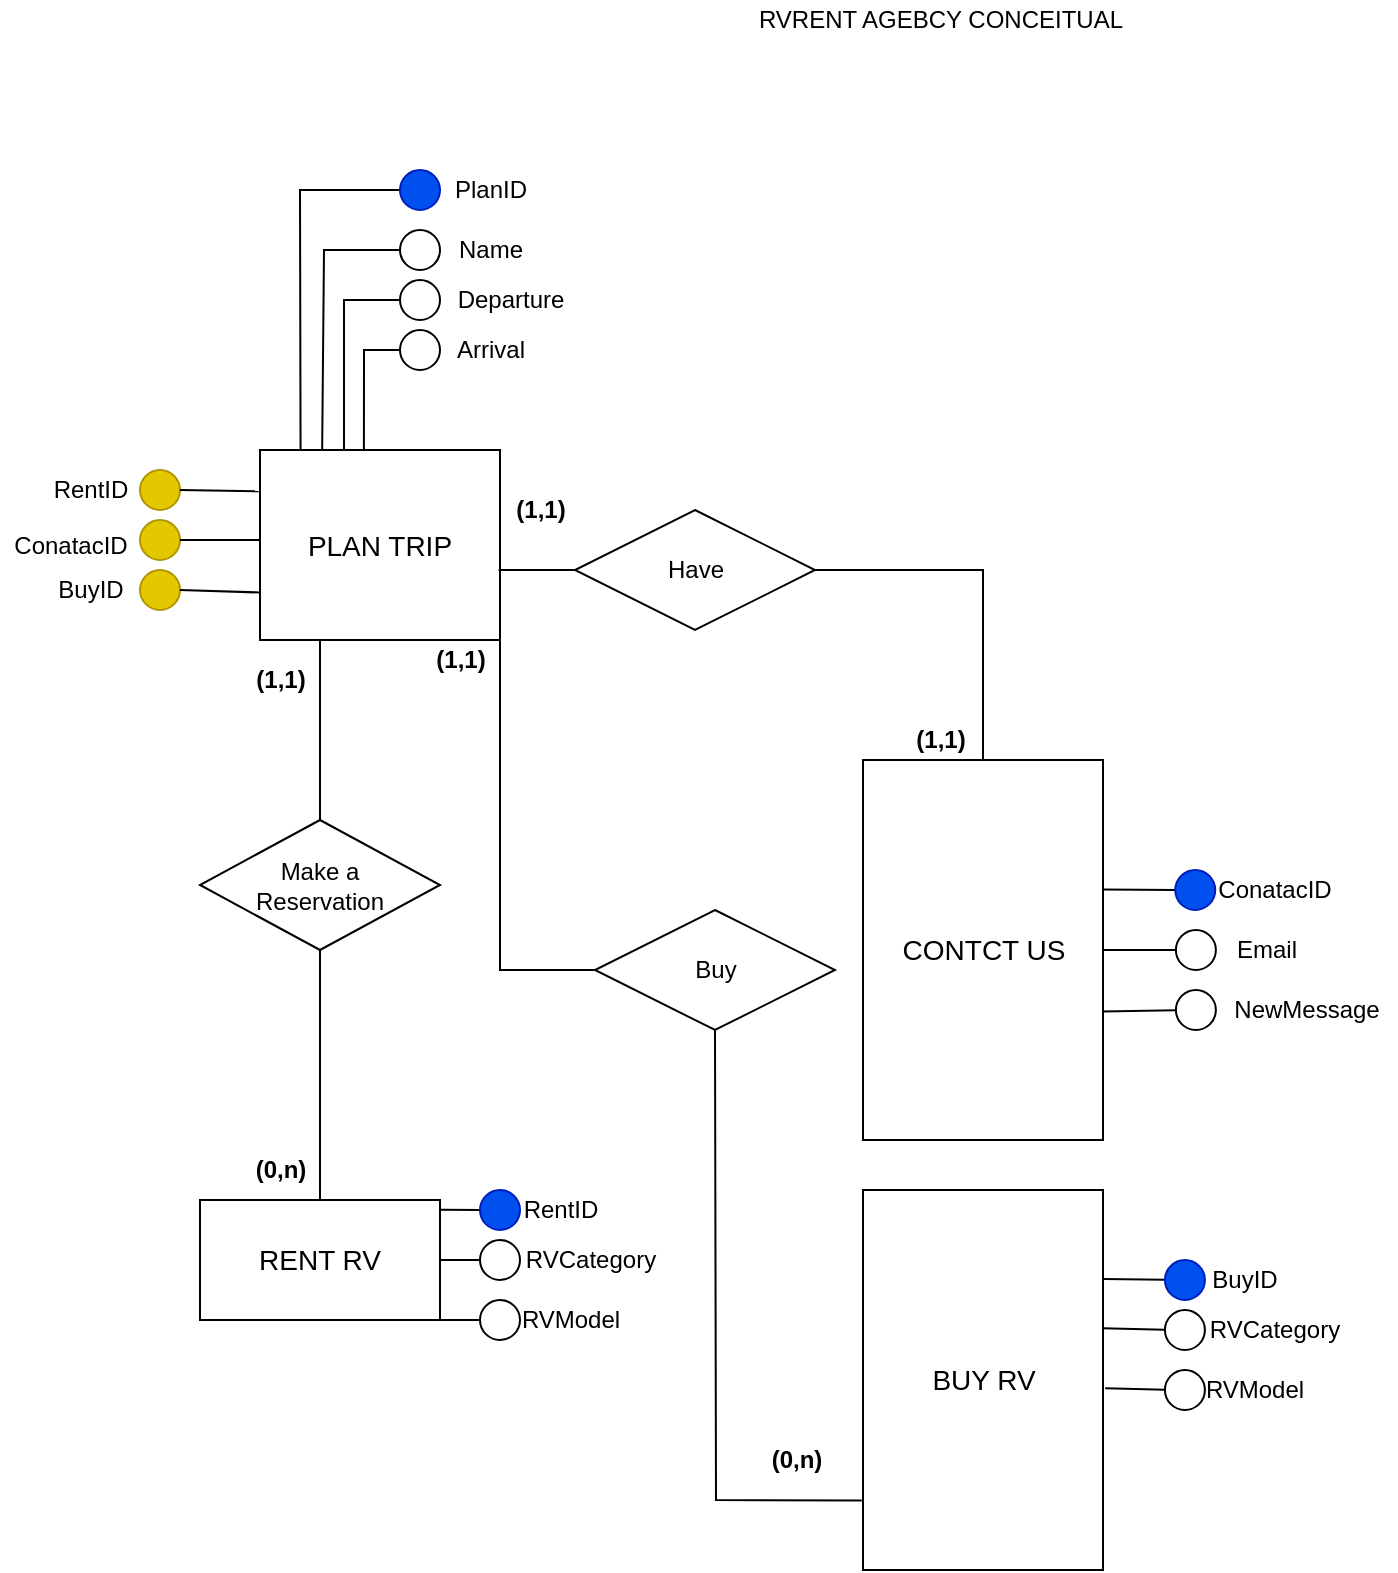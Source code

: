 <mxfile version="16.5.1" type="device"><diagram id="a89rSZ-6W0NGZ44dlGOp" name="Page-1"><mxGraphModel dx="730" dy="565" grid="1" gridSize="10" guides="1" tooltips="1" connect="1" arrows="1" fold="1" page="1" pageScale="1" pageWidth="827" pageHeight="1169" math="0" shadow="0"><root><mxCell id="0"/><mxCell id="1" parent="0"/><mxCell id="OlrEXeeUivpyY_pW9StB-1" value="&lt;span style=&quot;font-size: 14px&quot;&gt;PLAN TRIP&lt;/span&gt;" style="rounded=0;whiteSpace=wrap;html=1;" parent="1" vertex="1"><mxGeometry x="270" y="325" width="120" height="95" as="geometry"/></mxCell><mxCell id="OlrEXeeUivpyY_pW9StB-2" value="&lt;span style=&quot;color: rgba(0 , 0 , 0 , 0) ; font-family: monospace ; font-size: 0px&quot;&gt;%3CmxGraphModel%3E%3Croot%3E%3CmxCell%20id%3D%220%22%2F%3E%3CmxCell%20id%3D%221%22%20parent%3D%220%22%2F%3E%3CmxCell%20id%3D%222%22%20value%3D%22%22%20style%3D%22endArrow%3Dnone%3Bhtml%3D1%3Brounded%3D0%3B%22%20edge%3D%221%22%20target%3D%225%22%20parent%3D%221%22%3E%3CmxGeometry%20relative%3D%221%22%20as%3D%22geometry%22%3E%3CmxPoint%20x%3D%22170%22%20y%3D%22-340%22%20as%3D%22sourcePoint%22%2F%3E%3CmxPoint%20x%3D%22220%22%20y%3D%22-350%22%20as%3D%22targetPoint%22%2F%3E%3C%2FmxGeometry%3E%3C%2FmxCell%3E%3CmxCell%20id%3D%223%22%20value%3D%22%22%20style%3D%22endArrow%3Dnone%3Bhtml%3D1%3Brounded%3D0%3BexitX%3D1%3BexitY%3D0.25%3BexitDx%3D0%3BexitDy%3D0%3B%22%20edge%3D%221%22%20target%3D%226%22%20parent%3D%221%22%3E%3CmxGeometry%20relative%3D%221%22%20as%3D%22geometry%22%3E%3CmxPoint%20x%3D%22170%22%20y%3D%22-315%22%20as%3D%22sourcePoint%22%2F%3E%3CmxPoint%20x%3D%22220%22%20y%3D%22-327%22%20as%3D%22targetPoint%22%2F%3E%3C%2FmxGeometry%3E%3C%2FmxCell%3E%3CmxCell%20id%3D%224%22%20value%3D%22%22%20style%3D%22endArrow%3Dnone%3Bhtml%3D1%3Brounded%3D0%3BexitX%3D1.007%3BexitY%3D0.671%3BexitDx%3D0%3BexitDy%3D0%3BexitPerimeter%3D0%3B%22%20edge%3D%221%22%20target%3D%227%22%20parent%3D%221%22%3E%3CmxGeometry%20relative%3D%221%22%20as%3D%22geometry%22%3E%3CmxPoint%20x%3D%22171.12%22%20y%3D%22-289.74%22%20as%3D%22sourcePoint%22%2F%3E%3CmxPoint%20x%3D%22220%22%20y%3D%22-308%22%20as%3D%22targetPoint%22%2F%3E%3C%2FmxGeometry%3E%3C%2FmxCell%3E%3CmxCell%20id%3D%225%22%20value%3D%22%22%20style%3D%22ellipse%3BwhiteSpace%3Dwrap%3Bhtml%3D1%3Balign%3Dcenter%3BfillColor%3D%230050ef%3BstrokeColor%3D%23001DBC%3BfontColor%3D%23ffffff%3B%22%20vertex%3D%221%22%20parent%3D%221%22%3E%3CmxGeometry%20x%3D%22205%22%20y%3D%22-350%22%20width%3D%2220%22%20height%3D%2220%22%20as%3D%22geometry%22%2F%3E%3C%2FmxCell%3E%3CmxCell%20id%3D%226%22%20value%3D%22%22%20style%3D%22ellipse%3BwhiteSpace%3Dwrap%3Bhtml%3D1%3Balign%3Dcenter%3B%22%20vertex%3D%221%22%20parent%3D%221%22%3E%3CmxGeometry%20x%3D%22205%22%20y%3D%22-325%22%20width%3D%2220%22%20height%3D%2220%22%20as%3D%22geometry%22%2F%3E%3C%2FmxCell%3E%3CmxCell%20id%3D%227%22%20value%3D%22%22%20style%3D%22ellipse%3BwhiteSpace%3Dwrap%3Bhtml%3D1%3Balign%3Dcenter%3BfontStyle%3D4%3B%22%20vertex%3D%221%22%20parent%3D%221%22%3E%3CmxGeometry%20x%3D%22205%22%20y%3D%22-300%22%20width%3D%2220%22%20height%3D%2220%22%20as%3D%22geometry%22%2F%3E%3C%2FmxCell%3E%3CmxCell%20id%3D%228%22%20value%3D%22CRM%22%20style%3D%22text%3Bhtml%3D1%3Balign%3Dcenter%3BverticalAlign%3Dmiddle%3Bresizable%3D0%3Bpoints%3D%5B%5D%3Bautosize%3D1%3BstrokeColor%3Dnone%3BfillColor%3Dnone%3B%22%20vertex%3D%221%22%20parent%3D%221%22%3E%3CmxGeometry%20x%3D%22250%22%20y%3D%22-350%22%20width%3D%2240%22%20height%3D%2220%22%20as%3D%22geometry%22%2F%3E%3C%2FmxCell%3E%3C%2Froot%3E%3C%2FmxGraphModel%3E&lt;/span&gt;" style="text;html=1;align=center;verticalAlign=middle;resizable=0;points=[];autosize=1;strokeColor=none;fillColor=none;" parent="1" vertex="1"><mxGeometry x="390" y="390" width="20" height="20" as="geometry"/></mxCell><mxCell id="OlrEXeeUivpyY_pW9StB-12" value="&lt;span style=&quot;font-size: 14px&quot;&gt;BUY RV&lt;/span&gt;" style="rounded=0;whiteSpace=wrap;html=1;" parent="1" vertex="1"><mxGeometry x="571.5" y="695" width="120" height="190" as="geometry"/></mxCell><mxCell id="OlrEXeeUivpyY_pW9StB-23" value="&lt;span style=&quot;font-size: 14px&quot;&gt;RENT RV&lt;/span&gt;" style="rounded=0;whiteSpace=wrap;html=1;" parent="1" vertex="1"><mxGeometry x="240" y="700" width="120" height="60" as="geometry"/></mxCell><mxCell id="OlrEXeeUivpyY_pW9StB-24" value="&lt;span style=&quot;color: rgba(0 , 0 , 0 , 0) ; font-family: monospace ; font-size: 0px&quot;&gt;%3CmxGraphModel%3E%3Croot%3E%3CmxCell%20id%3D%220%22%2F%3E%3CmxCell%20id%3D%221%22%20parent%3D%220%22%2F%3E%3CmxCell%20id%3D%222%22%20value%3D%22%22%20style%3D%22endArrow%3Dnone%3Bhtml%3D1%3Brounded%3D0%3B%22%20edge%3D%221%22%20target%3D%225%22%20parent%3D%221%22%3E%3CmxGeometry%20relative%3D%221%22%20as%3D%22geometry%22%3E%3CmxPoint%20x%3D%22170%22%20y%3D%22-340%22%20as%3D%22sourcePoint%22%2F%3E%3CmxPoint%20x%3D%22220%22%20y%3D%22-350%22%20as%3D%22targetPoint%22%2F%3E%3C%2FmxGeometry%3E%3C%2FmxCell%3E%3CmxCell%20id%3D%223%22%20value%3D%22%22%20style%3D%22endArrow%3Dnone%3Bhtml%3D1%3Brounded%3D0%3BexitX%3D1%3BexitY%3D0.25%3BexitDx%3D0%3BexitDy%3D0%3B%22%20edge%3D%221%22%20target%3D%226%22%20parent%3D%221%22%3E%3CmxGeometry%20relative%3D%221%22%20as%3D%22geometry%22%3E%3CmxPoint%20x%3D%22170%22%20y%3D%22-315%22%20as%3D%22sourcePoint%22%2F%3E%3CmxPoint%20x%3D%22220%22%20y%3D%22-327%22%20as%3D%22targetPoint%22%2F%3E%3C%2FmxGeometry%3E%3C%2FmxCell%3E%3CmxCell%20id%3D%224%22%20value%3D%22%22%20style%3D%22endArrow%3Dnone%3Bhtml%3D1%3Brounded%3D0%3BexitX%3D1.007%3BexitY%3D0.671%3BexitDx%3D0%3BexitDy%3D0%3BexitPerimeter%3D0%3B%22%20edge%3D%221%22%20target%3D%227%22%20parent%3D%221%22%3E%3CmxGeometry%20relative%3D%221%22%20as%3D%22geometry%22%3E%3CmxPoint%20x%3D%22171.12%22%20y%3D%22-289.74%22%20as%3D%22sourcePoint%22%2F%3E%3CmxPoint%20x%3D%22220%22%20y%3D%22-308%22%20as%3D%22targetPoint%22%2F%3E%3C%2FmxGeometry%3E%3C%2FmxCell%3E%3CmxCell%20id%3D%225%22%20value%3D%22%22%20style%3D%22ellipse%3BwhiteSpace%3Dwrap%3Bhtml%3D1%3Balign%3Dcenter%3BfillColor%3D%230050ef%3BstrokeColor%3D%23001DBC%3BfontColor%3D%23ffffff%3B%22%20vertex%3D%221%22%20parent%3D%221%22%3E%3CmxGeometry%20x%3D%22205%22%20y%3D%22-350%22%20width%3D%2220%22%20height%3D%2220%22%20as%3D%22geometry%22%2F%3E%3C%2FmxCell%3E%3CmxCell%20id%3D%226%22%20value%3D%22%22%20style%3D%22ellipse%3BwhiteSpace%3Dwrap%3Bhtml%3D1%3Balign%3Dcenter%3B%22%20vertex%3D%221%22%20parent%3D%221%22%3E%3CmxGeometry%20x%3D%22205%22%20y%3D%22-325%22%20width%3D%2220%22%20height%3D%2220%22%20as%3D%22geometry%22%2F%3E%3C%2FmxCell%3E%3CmxCell%20id%3D%227%22%20value%3D%22%22%20style%3D%22ellipse%3BwhiteSpace%3Dwrap%3Bhtml%3D1%3Balign%3Dcenter%3BfontStyle%3D4%3B%22%20vertex%3D%221%22%20parent%3D%221%22%3E%3CmxGeometry%20x%3D%22205%22%20y%3D%22-300%22%20width%3D%2220%22%20height%3D%2220%22%20as%3D%22geometry%22%2F%3E%3C%2FmxCell%3E%3CmxCell%20id%3D%228%22%20value%3D%22CRM%22%20style%3D%22text%3Bhtml%3D1%3Balign%3Dcenter%3BverticalAlign%3Dmiddle%3Bresizable%3D0%3Bpoints%3D%5B%5D%3Bautosize%3D1%3BstrokeColor%3Dnone%3BfillColor%3Dnone%3B%22%20vertex%3D%221%22%20parent%3D%221%22%3E%3CmxGeometry%20x%3D%22250%22%20y%3D%22-350%22%20width%3D%2240%22%20height%3D%2220%22%20as%3D%22geometry%22%2F%3E%3C%2FmxCell%3E%3C%2Froot%3E%3C%2FmxGraphModel%3E&lt;/span&gt;" style="text;html=1;align=center;verticalAlign=middle;resizable=0;points=[];autosize=1;strokeColor=none;fillColor=none;" parent="1" vertex="1"><mxGeometry x="368.5" y="730" width="20" height="20" as="geometry"/></mxCell><mxCell id="OlrEXeeUivpyY_pW9StB-25" value="" style="endArrow=none;html=1;rounded=0;exitX=1.002;exitY=0.081;exitDx=0;exitDy=0;exitPerimeter=0;" parent="1" source="OlrEXeeUivpyY_pW9StB-23" target="OlrEXeeUivpyY_pW9StB-27" edge="1"><mxGeometry relative="1" as="geometry"><mxPoint x="372.5" y="705" as="sourcePoint"/><mxPoint x="422.5" y="695" as="targetPoint"/></mxGeometry></mxCell><mxCell id="OlrEXeeUivpyY_pW9StB-26" value="" style="endArrow=none;html=1;rounded=0;exitX=1;exitY=0.5;exitDx=0;exitDy=0;" parent="1" source="OlrEXeeUivpyY_pW9StB-23" target="OlrEXeeUivpyY_pW9StB-28" edge="1"><mxGeometry relative="1" as="geometry"><mxPoint x="372.5" y="730" as="sourcePoint"/><mxPoint x="422.5" y="718" as="targetPoint"/></mxGeometry></mxCell><mxCell id="OlrEXeeUivpyY_pW9StB-27" value="" style="ellipse;whiteSpace=wrap;html=1;align=center;fillColor=#0050ef;strokeColor=#001DBC;fontColor=#ffffff;" parent="1" vertex="1"><mxGeometry x="380" y="695" width="20" height="20" as="geometry"/></mxCell><mxCell id="OlrEXeeUivpyY_pW9StB-28" value="" style="ellipse;whiteSpace=wrap;html=1;align=center;" parent="1" vertex="1"><mxGeometry x="380" y="720" width="20" height="20" as="geometry"/></mxCell><mxCell id="OlrEXeeUivpyY_pW9StB-29" value="&lt;span style=&quot;text-align: left&quot;&gt;RentID&lt;/span&gt;" style="text;html=1;align=center;verticalAlign=middle;resizable=0;points=[];autosize=1;strokeColor=none;fillColor=none;" parent="1" vertex="1"><mxGeometry x="395" y="695" width="50" height="20" as="geometry"/></mxCell><mxCell id="OlrEXeeUivpyY_pW9StB-30" value="&lt;div style=&quot;text-align: left&quot;&gt;&lt;span&gt;RVCategory&lt;/span&gt;&lt;/div&gt;" style="text;html=1;align=center;verticalAlign=middle;resizable=0;points=[];autosize=1;strokeColor=none;fillColor=none;" parent="1" vertex="1"><mxGeometry x="395" y="720" width="80" height="20" as="geometry"/></mxCell><mxCell id="OlrEXeeUivpyY_pW9StB-44" value="Make a&lt;br&gt;Reservation" style="shape=rhombus;perimeter=rhombusPerimeter;whiteSpace=wrap;html=1;align=center;" parent="1" vertex="1"><mxGeometry x="240" y="510" width="120" height="65" as="geometry"/></mxCell><mxCell id="OlrEXeeUivpyY_pW9StB-45" value="Buy" style="shape=rhombus;perimeter=rhombusPerimeter;whiteSpace=wrap;html=1;align=center;" parent="1" vertex="1"><mxGeometry x="437.5" y="555" width="120" height="60" as="geometry"/></mxCell><mxCell id="OlrEXeeUivpyY_pW9StB-46" value="" style="endArrow=none;html=1;rounded=0;exitX=0.25;exitY=1;exitDx=0;exitDy=0;entryX=0.5;entryY=0;entryDx=0;entryDy=0;" parent="1" source="OlrEXeeUivpyY_pW9StB-1" target="OlrEXeeUivpyY_pW9StB-44" edge="1"><mxGeometry relative="1" as="geometry"><mxPoint x="290" y="360" as="sourcePoint"/><mxPoint x="450" y="360" as="targetPoint"/></mxGeometry></mxCell><mxCell id="OlrEXeeUivpyY_pW9StB-47" value="" style="endArrow=none;html=1;rounded=0;exitX=0.5;exitY=1;exitDx=0;exitDy=0;entryX=0.5;entryY=0;entryDx=0;entryDy=0;" parent="1" source="OlrEXeeUivpyY_pW9StB-44" target="OlrEXeeUivpyY_pW9StB-23" edge="1"><mxGeometry relative="1" as="geometry"><mxPoint x="370" y="265" as="sourcePoint"/><mxPoint x="370" y="420" as="targetPoint"/></mxGeometry></mxCell><mxCell id="OlrEXeeUivpyY_pW9StB-48" value="" style="endArrow=none;html=1;rounded=0;exitX=-0.005;exitY=0.817;exitDx=0;exitDy=0;exitPerimeter=0;entryX=0.5;entryY=1;entryDx=0;entryDy=0;" parent="1" source="OlrEXeeUivpyY_pW9StB-12" target="OlrEXeeUivpyY_pW9StB-45" edge="1"><mxGeometry relative="1" as="geometry"><mxPoint x="265.64" y="1095" as="sourcePoint"/><mxPoint x="490" y="630" as="targetPoint"/><Array as="points"><mxPoint x="498" y="850"/></Array></mxGeometry></mxCell><mxCell id="OlrEXeeUivpyY_pW9StB-49" value="" style="endArrow=none;html=1;rounded=0;exitX=0;exitY=0.5;exitDx=0;exitDy=0;entryX=1;entryY=1;entryDx=0;entryDy=0;" parent="1" source="OlrEXeeUivpyY_pW9StB-45" target="OlrEXeeUivpyY_pW9StB-1" edge="1"><mxGeometry relative="1" as="geometry"><mxPoint x="861.6" y="416.07" as="sourcePoint"/><mxPoint x="390" y="260" as="targetPoint"/><Array as="points"><mxPoint x="390" y="585"/></Array></mxGeometry></mxCell><mxCell id="OlrEXeeUivpyY_pW9StB-50" value="&lt;b&gt;(1,1)&lt;/b&gt;" style="text;html=1;align=center;verticalAlign=middle;resizable=0;points=[];autosize=1;strokeColor=none;fillColor=none;strokeWidth=3;" parent="1" vertex="1"><mxGeometry x="260" y="430" width="40" height="20" as="geometry"/></mxCell><mxCell id="OlrEXeeUivpyY_pW9StB-51" value="&lt;b&gt;(0,n)&lt;/b&gt;" style="text;html=1;align=center;verticalAlign=middle;resizable=0;points=[];autosize=1;strokeColor=none;fillColor=none;" parent="1" vertex="1"><mxGeometry x="517.5" y="820" width="40" height="20" as="geometry"/></mxCell><mxCell id="OlrEXeeUivpyY_pW9StB-52" value="&lt;b&gt;(1,1)&lt;/b&gt;" style="text;html=1;align=center;verticalAlign=middle;resizable=0;points=[];autosize=1;strokeColor=none;fillColor=none;" parent="1" vertex="1"><mxGeometry x="390" y="345" width="40" height="20" as="geometry"/></mxCell><mxCell id="OlrEXeeUivpyY_pW9StB-53" value="&lt;b&gt;(0,n)&lt;/b&gt;" style="text;html=1;align=center;verticalAlign=middle;resizable=0;points=[];autosize=1;strokeColor=none;fillColor=none;" parent="1" vertex="1"><mxGeometry x="260" y="675" width="40" height="20" as="geometry"/></mxCell><mxCell id="OlrEXeeUivpyY_pW9StB-54" value="RVRENT AGEBCY CONCEITUAL" style="text;html=1;align=center;verticalAlign=middle;resizable=0;points=[];autosize=1;strokeColor=none;fillColor=none;" parent="1" vertex="1"><mxGeometry x="510" y="100" width="200" height="20" as="geometry"/></mxCell><mxCell id="OlrEXeeUivpyY_pW9StB-55" value="" style="endArrow=none;html=1;rounded=0;exitX=1;exitY=1;exitDx=0;exitDy=0;" parent="1" source="OlrEXeeUivpyY_pW9StB-23" target="OlrEXeeUivpyY_pW9StB-56" edge="1"><mxGeometry relative="1" as="geometry"><mxPoint x="357.54" y="773.7" as="sourcePoint"/><mxPoint x="422.5" y="748" as="targetPoint"/></mxGeometry></mxCell><mxCell id="OlrEXeeUivpyY_pW9StB-56" value="" style="ellipse;whiteSpace=wrap;html=1;align=center;" parent="1" vertex="1"><mxGeometry x="380" y="750" width="20" height="20" as="geometry"/></mxCell><mxCell id="OlrEXeeUivpyY_pW9StB-57" value="&lt;span style=&quot;text-align: left&quot;&gt;RVModel&lt;/span&gt;" style="text;html=1;align=center;verticalAlign=middle;resizable=0;points=[];autosize=1;strokeColor=none;fillColor=none;" parent="1" vertex="1"><mxGeometry x="395" y="750" width="60" height="20" as="geometry"/></mxCell><mxCell id="OlrEXeeUivpyY_pW9StB-58" value="&lt;span style=&quot;font-size: 14px&quot;&gt;CONTCT US&lt;/span&gt;" style="rounded=0;whiteSpace=wrap;html=1;" parent="1" vertex="1"><mxGeometry x="571.5" y="480" width="120" height="190" as="geometry"/></mxCell><mxCell id="OlrEXeeUivpyY_pW9StB-59" value="&lt;span style=&quot;color: rgba(0 , 0 , 0 , 0) ; font-family: monospace ; font-size: 0px&quot;&gt;%3CmxGraphModel%3E%3Croot%3E%3CmxCell%20id%3D%220%22%2F%3E%3CmxCell%20id%3D%221%22%20parent%3D%220%22%2F%3E%3CmxCell%20id%3D%222%22%20value%3D%22%22%20style%3D%22endArrow%3Dnone%3Bhtml%3D1%3Brounded%3D0%3B%22%20edge%3D%221%22%20target%3D%225%22%20parent%3D%221%22%3E%3CmxGeometry%20relative%3D%221%22%20as%3D%22geometry%22%3E%3CmxPoint%20x%3D%22170%22%20y%3D%22-340%22%20as%3D%22sourcePoint%22%2F%3E%3CmxPoint%20x%3D%22220%22%20y%3D%22-350%22%20as%3D%22targetPoint%22%2F%3E%3C%2FmxGeometry%3E%3C%2FmxCell%3E%3CmxCell%20id%3D%223%22%20value%3D%22%22%20style%3D%22endArrow%3Dnone%3Bhtml%3D1%3Brounded%3D0%3BexitX%3D1%3BexitY%3D0.25%3BexitDx%3D0%3BexitDy%3D0%3B%22%20edge%3D%221%22%20target%3D%226%22%20parent%3D%221%22%3E%3CmxGeometry%20relative%3D%221%22%20as%3D%22geometry%22%3E%3CmxPoint%20x%3D%22170%22%20y%3D%22-315%22%20as%3D%22sourcePoint%22%2F%3E%3CmxPoint%20x%3D%22220%22%20y%3D%22-327%22%20as%3D%22targetPoint%22%2F%3E%3C%2FmxGeometry%3E%3C%2FmxCell%3E%3CmxCell%20id%3D%224%22%20value%3D%22%22%20style%3D%22endArrow%3Dnone%3Bhtml%3D1%3Brounded%3D0%3BexitX%3D1.007%3BexitY%3D0.671%3BexitDx%3D0%3BexitDy%3D0%3BexitPerimeter%3D0%3B%22%20edge%3D%221%22%20target%3D%227%22%20parent%3D%221%22%3E%3CmxGeometry%20relative%3D%221%22%20as%3D%22geometry%22%3E%3CmxPoint%20x%3D%22171.12%22%20y%3D%22-289.74%22%20as%3D%22sourcePoint%22%2F%3E%3CmxPoint%20x%3D%22220%22%20y%3D%22-308%22%20as%3D%22targetPoint%22%2F%3E%3C%2FmxGeometry%3E%3C%2FmxCell%3E%3CmxCell%20id%3D%225%22%20value%3D%22%22%20style%3D%22ellipse%3BwhiteSpace%3Dwrap%3Bhtml%3D1%3Balign%3Dcenter%3BfillColor%3D%230050ef%3BstrokeColor%3D%23001DBC%3BfontColor%3D%23ffffff%3B%22%20vertex%3D%221%22%20parent%3D%221%22%3E%3CmxGeometry%20x%3D%22205%22%20y%3D%22-350%22%20width%3D%2220%22%20height%3D%2220%22%20as%3D%22geometry%22%2F%3E%3C%2FmxCell%3E%3CmxCell%20id%3D%226%22%20value%3D%22%22%20style%3D%22ellipse%3BwhiteSpace%3Dwrap%3Bhtml%3D1%3Balign%3Dcenter%3B%22%20vertex%3D%221%22%20parent%3D%221%22%3E%3CmxGeometry%20x%3D%22205%22%20y%3D%22-325%22%20width%3D%2220%22%20height%3D%2220%22%20as%3D%22geometry%22%2F%3E%3C%2FmxCell%3E%3CmxCell%20id%3D%227%22%20value%3D%22%22%20style%3D%22ellipse%3BwhiteSpace%3Dwrap%3Bhtml%3D1%3Balign%3Dcenter%3BfontStyle%3D4%3B%22%20vertex%3D%221%22%20parent%3D%221%22%3E%3CmxGeometry%20x%3D%22205%22%20y%3D%22-300%22%20width%3D%2220%22%20height%3D%2220%22%20as%3D%22geometry%22%2F%3E%3C%2FmxCell%3E%3CmxCell%20id%3D%228%22%20value%3D%22CRM%22%20style%3D%22text%3Bhtml%3D1%3Balign%3Dcenter%3BverticalAlign%3Dmiddle%3Bresizable%3D0%3Bpoints%3D%5B%5D%3Bautosize%3D1%3BstrokeColor%3Dnone%3BfillColor%3Dnone%3B%22%20vertex%3D%221%22%20parent%3D%221%22%3E%3CmxGeometry%20x%3D%22250%22%20y%3D%22-350%22%20width%3D%2240%22%20height%3D%2220%22%20as%3D%22geometry%22%2F%3E%3C%2FmxCell%3E%3C%2Froot%3E%3C%2FmxGraphModel%3E&lt;/span&gt;" style="text;html=1;align=center;verticalAlign=middle;resizable=0;points=[];autosize=1;strokeColor=none;fillColor=none;" parent="1" vertex="1"><mxGeometry x="691.5" y="520" width="20" height="20" as="geometry"/></mxCell><mxCell id="OlrEXeeUivpyY_pW9StB-60" value="" style="endArrow=none;html=1;rounded=0;exitX=0.998;exitY=0.341;exitDx=0;exitDy=0;exitPerimeter=0;" parent="1" source="OlrEXeeUivpyY_pW9StB-58" target="OlrEXeeUivpyY_pW9StB-63" edge="1"><mxGeometry relative="1" as="geometry"><mxPoint x="695.5" y="495" as="sourcePoint"/><mxPoint x="745.5" y="485" as="targetPoint"/></mxGeometry></mxCell><mxCell id="OlrEXeeUivpyY_pW9StB-61" value="" style="endArrow=none;html=1;rounded=0;exitX=1;exitY=0.5;exitDx=0;exitDy=0;" parent="1" source="OlrEXeeUivpyY_pW9StB-58" target="OlrEXeeUivpyY_pW9StB-64" edge="1"><mxGeometry relative="1" as="geometry"><mxPoint x="695.5" y="520" as="sourcePoint"/><mxPoint x="745.5" y="508" as="targetPoint"/></mxGeometry></mxCell><mxCell id="OlrEXeeUivpyY_pW9StB-63" value="" style="ellipse;whiteSpace=wrap;html=1;align=center;fillColor=#0050ef;strokeColor=#001DBC;fontColor=#ffffff;" parent="1" vertex="1"><mxGeometry x="727.62" y="535" width="20" height="20" as="geometry"/></mxCell><mxCell id="OlrEXeeUivpyY_pW9StB-64" value="" style="ellipse;whiteSpace=wrap;html=1;align=center;" parent="1" vertex="1"><mxGeometry x="727.94" y="565" width="20" height="20" as="geometry"/></mxCell><mxCell id="OlrEXeeUivpyY_pW9StB-66" value="ConatacID" style="text;html=1;align=center;verticalAlign=middle;resizable=0;points=[];autosize=1;strokeColor=none;fillColor=none;" parent="1" vertex="1"><mxGeometry x="742.19" y="535" width="70" height="20" as="geometry"/></mxCell><mxCell id="OlrEXeeUivpyY_pW9StB-67" value="Email" style="text;html=1;align=center;verticalAlign=middle;resizable=0;points=[];autosize=1;strokeColor=none;fillColor=none;" parent="1" vertex="1"><mxGeometry x="747.51" y="565" width="50" height="20" as="geometry"/></mxCell><mxCell id="OlrEXeeUivpyY_pW9StB-69" value="&lt;span style=&quot;color: rgba(0 , 0 , 0 , 0) ; font-family: monospace ; font-size: 0px&quot;&gt;%3CmxGraphModel%3E%3Croot%3E%3CmxCell%20id%3D%220%22%2F%3E%3CmxCell%20id%3D%221%22%20parent%3D%220%22%2F%3E%3CmxCell%20id%3D%222%22%20value%3D%22%22%20style%3D%22endArrow%3Dnone%3Bhtml%3D1%3Brounded%3D0%3B%22%20edge%3D%221%22%20target%3D%225%22%20parent%3D%221%22%3E%3CmxGeometry%20relative%3D%221%22%20as%3D%22geometry%22%3E%3CmxPoint%20x%3D%22170%22%20y%3D%22-340%22%20as%3D%22sourcePoint%22%2F%3E%3CmxPoint%20x%3D%22220%22%20y%3D%22-350%22%20as%3D%22targetPoint%22%2F%3E%3C%2FmxGeometry%3E%3C%2FmxCell%3E%3CmxCell%20id%3D%223%22%20value%3D%22%22%20style%3D%22endArrow%3Dnone%3Bhtml%3D1%3Brounded%3D0%3BexitX%3D1%3BexitY%3D0.25%3BexitDx%3D0%3BexitDy%3D0%3B%22%20edge%3D%221%22%20target%3D%226%22%20parent%3D%221%22%3E%3CmxGeometry%20relative%3D%221%22%20as%3D%22geometry%22%3E%3CmxPoint%20x%3D%22170%22%20y%3D%22-315%22%20as%3D%22sourcePoint%22%2F%3E%3CmxPoint%20x%3D%22220%22%20y%3D%22-327%22%20as%3D%22targetPoint%22%2F%3E%3C%2FmxGeometry%3E%3C%2FmxCell%3E%3CmxCell%20id%3D%224%22%20value%3D%22%22%20style%3D%22endArrow%3Dnone%3Bhtml%3D1%3Brounded%3D0%3BexitX%3D1.007%3BexitY%3D0.671%3BexitDx%3D0%3BexitDy%3D0%3BexitPerimeter%3D0%3B%22%20edge%3D%221%22%20target%3D%227%22%20parent%3D%221%22%3E%3CmxGeometry%20relative%3D%221%22%20as%3D%22geometry%22%3E%3CmxPoint%20x%3D%22171.12%22%20y%3D%22-289.74%22%20as%3D%22sourcePoint%22%2F%3E%3CmxPoint%20x%3D%22220%22%20y%3D%22-308%22%20as%3D%22targetPoint%22%2F%3E%3C%2FmxGeometry%3E%3C%2FmxCell%3E%3CmxCell%20id%3D%225%22%20value%3D%22%22%20style%3D%22ellipse%3BwhiteSpace%3Dwrap%3Bhtml%3D1%3Balign%3Dcenter%3BfillColor%3D%230050ef%3BstrokeColor%3D%23001DBC%3BfontColor%3D%23ffffff%3B%22%20vertex%3D%221%22%20parent%3D%221%22%3E%3CmxGeometry%20x%3D%22205%22%20y%3D%22-350%22%20width%3D%2220%22%20height%3D%2220%22%20as%3D%22geometry%22%2F%3E%3C%2FmxCell%3E%3CmxCell%20id%3D%226%22%20value%3D%22%22%20style%3D%22ellipse%3BwhiteSpace%3Dwrap%3Bhtml%3D1%3Balign%3Dcenter%3B%22%20vertex%3D%221%22%20parent%3D%221%22%3E%3CmxGeometry%20x%3D%22205%22%20y%3D%22-325%22%20width%3D%2220%22%20height%3D%2220%22%20as%3D%22geometry%22%2F%3E%3C%2FmxCell%3E%3CmxCell%20id%3D%227%22%20value%3D%22%22%20style%3D%22ellipse%3BwhiteSpace%3Dwrap%3Bhtml%3D1%3Balign%3Dcenter%3BfontStyle%3D4%3B%22%20vertex%3D%221%22%20parent%3D%221%22%3E%3CmxGeometry%20x%3D%22205%22%20y%3D%22-300%22%20width%3D%2220%22%20height%3D%2220%22%20as%3D%22geometry%22%2F%3E%3C%2FmxCell%3E%3CmxCell%20id%3D%228%22%20value%3D%22CRM%22%20style%3D%22text%3Bhtml%3D1%3Balign%3Dcenter%3BverticalAlign%3Dmiddle%3Bresizable%3D0%3Bpoints%3D%5B%5D%3Bautosize%3D1%3BstrokeColor%3Dnone%3BfillColor%3Dnone%3B%22%20vertex%3D%221%22%20parent%3D%221%22%3E%3CmxGeometry%20x%3D%22250%22%20y%3D%22-350%22%20width%3D%2240%22%20height%3D%2220%22%20as%3D%22geometry%22%2F%3E%3C%2FmxCell%3E%3C%2Froot%3E%3C%2FmxGraphModel%3E&lt;/span&gt;" style="text;html=1;align=center;verticalAlign=middle;resizable=0;points=[];autosize=1;strokeColor=none;fillColor=none;" parent="1" vertex="1"><mxGeometry x="702.46" y="555" width="20" height="20" as="geometry"/></mxCell><mxCell id="OlrEXeeUivpyY_pW9StB-71" value="" style="endArrow=none;html=1;rounded=0;exitX=0.997;exitY=0.662;exitDx=0;exitDy=0;exitPerimeter=0;" parent="1" source="OlrEXeeUivpyY_pW9StB-58" target="OlrEXeeUivpyY_pW9StB-73" edge="1"><mxGeometry relative="1" as="geometry"><mxPoint x="697.5" y="635" as="sourcePoint"/><mxPoint x="756.46" y="562" as="targetPoint"/></mxGeometry></mxCell><mxCell id="OlrEXeeUivpyY_pW9StB-73" value="" style="ellipse;whiteSpace=wrap;html=1;align=center;fontStyle=4;" parent="1" vertex="1"><mxGeometry x="727.94" y="595" width="20" height="20" as="geometry"/></mxCell><mxCell id="OlrEXeeUivpyY_pW9StB-75" value="NewMessage" style="text;html=1;align=center;verticalAlign=middle;resizable=0;points=[];autosize=1;strokeColor=none;fillColor=none;" parent="1" vertex="1"><mxGeometry x="747.83" y="595" width="90" height="20" as="geometry"/></mxCell><mxCell id="OlrEXeeUivpyY_pW9StB-82" value="" style="endArrow=none;html=1;rounded=0;exitX=0.169;exitY=0.001;exitDx=0;exitDy=0;exitPerimeter=0;entryX=0;entryY=0.5;entryDx=0;entryDy=0;" parent="1" source="OlrEXeeUivpyY_pW9StB-1" target="OlrEXeeUivpyY_pW9StB-108" edge="1"><mxGeometry relative="1" as="geometry"><mxPoint x="394.04" y="364.8" as="sourcePoint"/><mxPoint x="340.0" y="195" as="targetPoint"/><Array as="points"><mxPoint x="290" y="195"/></Array></mxGeometry></mxCell><mxCell id="OlrEXeeUivpyY_pW9StB-85" value="" style="ellipse;whiteSpace=wrap;html=1;align=center;fillColor=#e3c800;fontColor=#000000;strokeColor=#B09500;" parent="1" vertex="1"><mxGeometry x="210" y="360" width="20" height="20" as="geometry"/></mxCell><mxCell id="OlrEXeeUivpyY_pW9StB-87" value="ConatacID" style="text;html=1;align=center;verticalAlign=middle;resizable=0;points=[];autosize=1;strokeColor=none;fillColor=none;" parent="1" vertex="1"><mxGeometry x="140" y="362.5" width="70" height="20" as="geometry"/></mxCell><mxCell id="OlrEXeeUivpyY_pW9StB-89" value="" style="ellipse;whiteSpace=wrap;html=1;align=center;fillColor=#e3c800;fontColor=#000000;strokeColor=#B09500;" parent="1" vertex="1"><mxGeometry x="210" y="335" width="20" height="20" as="geometry"/></mxCell><mxCell id="OlrEXeeUivpyY_pW9StB-91" value="" style="endArrow=none;html=1;rounded=0;exitX=1;exitY=0.5;exitDx=0;exitDy=0;entryX=-0.005;entryY=0.217;entryDx=0;entryDy=0;entryPerimeter=0;" parent="1" source="OlrEXeeUivpyY_pW9StB-89" target="OlrEXeeUivpyY_pW9StB-1" edge="1"><mxGeometry relative="1" as="geometry"><mxPoint x="210.0" y="345.0" as="sourcePoint"/><mxPoint x="249.96" y="345.2" as="targetPoint"/></mxGeometry></mxCell><mxCell id="OlrEXeeUivpyY_pW9StB-92" value="" style="endArrow=none;html=1;rounded=0;exitX=1;exitY=0.5;exitDx=0;exitDy=0;entryX=0;entryY=0.474;entryDx=0;entryDy=0;entryPerimeter=0;" parent="1" source="OlrEXeeUivpyY_pW9StB-85" target="OlrEXeeUivpyY_pW9StB-1" edge="1"><mxGeometry relative="1" as="geometry"><mxPoint x="220" y="355" as="sourcePoint"/><mxPoint x="259.96" y="355.2" as="targetPoint"/></mxGeometry></mxCell><mxCell id="OlrEXeeUivpyY_pW9StB-94" value="&lt;span style=&quot;color: rgba(0 , 0 , 0 , 0) ; font-family: monospace ; font-size: 0px&quot;&gt;%3CmxGraphModel%3E%3Croot%3E%3CmxCell%20id%3D%220%22%2F%3E%3CmxCell%20id%3D%221%22%20parent%3D%220%22%2F%3E%3CmxCell%20id%3D%222%22%20value%3D%22%22%20style%3D%22ellipse%3BwhiteSpace%3Dwrap%3Bhtml%3D1%3Balign%3Dcenter%3BfillColor%3D%230050ef%3BstrokeColor%3D%23001DBC%3BfontColor%3D%23ffffff%3B%22%20vertex%3D%221%22%20parent%3D%221%22%3E%3CmxGeometry%20x%3D%22219%22%20y%3D%22150%22%20width%3D%2220%22%20height%3D%2220%22%20as%3D%22geometry%22%2F%3E%3C%2FmxCell%3E%3CmxCell%20id%3D%223%22%20value%3D%22%22%20style%3D%22ellipse%3BwhiteSpace%3Dwrap%3Bhtml%3D1%3Balign%3Dcenter%3B%22%20vertex%3D%221%22%20parent%3D%221%22%3E%3CmxGeometry%20x%3D%22219%22%20y%3D%22205%22%20width%3D%2220%22%20height%3D%2220%22%20as%3D%22geometry%22%2F%3E%3C%2FmxCell%3E%3CmxCell%20id%3D%224%22%20value%3D%22%22%20style%3D%22ellipse%3BwhiteSpace%3Dwrap%3Bhtml%3D1%3Balign%3Dcenter%3BfontStyle%3D4%3B%22%20vertex%3D%221%22%20parent%3D%221%22%3E%3CmxGeometry%20x%3D%22219%22%20y%3D%22230%22%20width%3D%2220%22%20height%3D%2220%22%20as%3D%22geometry%22%2F%3E%3C%2FmxCell%3E%3CmxCell%20id%3D%225%22%20value%3D%22ID%22%20style%3D%22text%3Bhtml%3D1%3Balign%3Dcenter%3BverticalAlign%3Dmiddle%3Bresizable%3D0%3Bpoints%3D%5B%5D%3Bautosize%3D1%3BstrokeColor%3Dnone%3BfillColor%3Dnone%3B%22%20vertex%3D%221%22%20parent%3D%221%22%3E%3CmxGeometry%20x%3D%22239%22%20y%3D%22150%22%20width%3D%2230%22%20height%3D%2220%22%20as%3D%22geometry%22%2F%3E%3C%2FmxCell%3E%3CmxCell%20id%3D%226%22%20value%3D%22Phone%22%20style%3D%22text%3Bhtml%3D1%3Balign%3Dcenter%3BverticalAlign%3Dmiddle%3Bresizable%3D0%3Bpoints%3D%5B%5D%3Bautosize%3D1%3BstrokeColor%3Dnone%3BfillColor%3Dnone%3B%22%20vertex%3D%221%22%20parent%3D%221%22%3E%3CmxGeometry%20x%3D%22239%22%20y%3D%22205%22%20width%3D%2250%22%20height%3D%2220%22%20as%3D%22geometry%22%2F%3E%3C%2FmxCell%3E%3CmxCell%20id%3D%227%22%20value%3D%22Address_contact%22%20style%3D%22text%3Bhtml%3D1%3Balign%3Dcenter%3BverticalAlign%3Dmiddle%3Bresizable%3D0%3Bpoints%3D%5B%5D%3Bautosize%3D1%3BstrokeColor%3Dnone%3BfillColor%3Dnone%3B%22%20vertex%3D%221%22%20parent%3D%221%22%3E%3CmxGeometry%20x%3D%22239%22%20y%3D%22230%22%20width%3D%22100%22%20height%3D%2220%22%20as%3D%22geometry%22%2F%3E%3C%2FmxCell%3E%3CmxCell%20id%3D%228%22%20value%3D%22%22%20style%3D%22ellipse%3BwhiteSpace%3Dwrap%3Bhtml%3D1%3Balign%3Dcenter%3B%22%20vertex%3D%221%22%20parent%3D%221%22%3E%3CmxGeometry%20x%3D%22219%22%20y%3D%22180%22%20width%3D%2220%22%20height%3D%2220%22%20as%3D%22geometry%22%2F%3E%3C%2FmxCell%3E%3CmxCell%20id%3D%229%22%20value%3D%22Name%22%20style%3D%22text%3Bhtml%3D1%3Balign%3Dcenter%3BverticalAlign%3Dmiddle%3Bresizable%3D0%3Bpoints%3D%5B%5D%3Bautosize%3D1%3BstrokeColor%3Dnone%3BfillColor%3Dnone%3B%22%20vertex%3D%221%22%20parent%3D%221%22%3E%3CmxGeometry%20x%3D%22239%22%20y%3D%22180%22%20width%3D%2250%22%20height%3D%2220%22%20as%3D%22geometry%22%2F%3E%3C%2FmxCell%3E%3C%2Froot%3E%3C%2FmxGraphModel%3E&lt;/span&gt;" style="text;html=1;align=center;verticalAlign=middle;resizable=0;points=[];autosize=1;strokeColor=none;fillColor=none;" parent="1" vertex="1"><mxGeometry x="270" y="205" width="20" height="20" as="geometry"/></mxCell><mxCell id="OlrEXeeUivpyY_pW9StB-96" value="" style="ellipse;whiteSpace=wrap;html=1;align=center;" parent="1" vertex="1"><mxGeometry x="340" y="240" width="20" height="20" as="geometry"/></mxCell><mxCell id="OlrEXeeUivpyY_pW9StB-97" value="" style="ellipse;whiteSpace=wrap;html=1;align=center;fontStyle=4;" parent="1" vertex="1"><mxGeometry x="340" y="265" width="20" height="20" as="geometry"/></mxCell><mxCell id="OlrEXeeUivpyY_pW9StB-98" value="PlanID" style="text;html=1;align=center;verticalAlign=middle;resizable=0;points=[];autosize=1;strokeColor=none;fillColor=none;" parent="1" vertex="1"><mxGeometry x="360" y="185" width="50" height="20" as="geometry"/></mxCell><mxCell id="OlrEXeeUivpyY_pW9StB-99" value="Departure" style="text;html=1;align=center;verticalAlign=middle;resizable=0;points=[];autosize=1;strokeColor=none;fillColor=none;" parent="1" vertex="1"><mxGeometry x="360" y="240" width="70" height="20" as="geometry"/></mxCell><mxCell id="OlrEXeeUivpyY_pW9StB-100" value="Arrival" style="text;html=1;align=center;verticalAlign=middle;resizable=0;points=[];autosize=1;strokeColor=none;fillColor=none;" parent="1" vertex="1"><mxGeometry x="360" y="265" width="50" height="20" as="geometry"/></mxCell><mxCell id="OlrEXeeUivpyY_pW9StB-101" value="" style="ellipse;whiteSpace=wrap;html=1;align=center;" parent="1" vertex="1"><mxGeometry x="340" y="215" width="20" height="20" as="geometry"/></mxCell><mxCell id="OlrEXeeUivpyY_pW9StB-102" value="Name" style="text;html=1;align=center;verticalAlign=middle;resizable=0;points=[];autosize=1;strokeColor=none;fillColor=none;" parent="1" vertex="1"><mxGeometry x="360" y="215" width="50" height="20" as="geometry"/></mxCell><mxCell id="OlrEXeeUivpyY_pW9StB-105" value="" style="endArrow=none;html=1;rounded=0;exitX=0.259;exitY=0.001;exitDx=0;exitDy=0;exitPerimeter=0;entryX=0;entryY=0.5;entryDx=0;entryDy=0;" parent="1" source="OlrEXeeUivpyY_pW9StB-1" target="OlrEXeeUivpyY_pW9StB-101" edge="1"><mxGeometry relative="1" as="geometry"><mxPoint x="300.88" y="333.575" as="sourcePoint"/><mxPoint x="360" y="215" as="targetPoint"/><Array as="points"><mxPoint x="302" y="225"/></Array></mxGeometry></mxCell><mxCell id="OlrEXeeUivpyY_pW9StB-106" value="" style="endArrow=none;html=1;rounded=0;entryX=0;entryY=0.5;entryDx=0;entryDy=0;exitX=0.35;exitY=0;exitDx=0;exitDy=0;exitPerimeter=0;" parent="1" source="OlrEXeeUivpyY_pW9StB-1" target="OlrEXeeUivpyY_pW9StB-96" edge="1"><mxGeometry relative="1" as="geometry"><mxPoint x="312" y="315" as="sourcePoint"/><mxPoint x="370" y="225" as="targetPoint"/><Array as="points"><mxPoint x="312" y="250"/></Array></mxGeometry></mxCell><mxCell id="OlrEXeeUivpyY_pW9StB-107" value="" style="endArrow=none;html=1;rounded=0;entryX=0;entryY=0.5;entryDx=0;entryDy=0;exitX=0.433;exitY=-0.003;exitDx=0;exitDy=0;exitPerimeter=0;" parent="1" source="OlrEXeeUivpyY_pW9StB-1" target="OlrEXeeUivpyY_pW9StB-97" edge="1"><mxGeometry relative="1" as="geometry"><mxPoint x="322" y="320" as="sourcePoint"/><mxPoint x="380" y="235" as="targetPoint"/><Array as="points"><mxPoint x="322" y="275"/></Array></mxGeometry></mxCell><mxCell id="OlrEXeeUivpyY_pW9StB-108" value="" style="ellipse;whiteSpace=wrap;html=1;align=center;fillColor=#0050ef;strokeColor=#001DBC;fontColor=#ffffff;" parent="1" vertex="1"><mxGeometry x="340" y="185" width="20" height="20" as="geometry"/></mxCell><mxCell id="OlrEXeeUivpyY_pW9StB-110" value="Have" style="shape=rhombus;perimeter=rhombusPerimeter;whiteSpace=wrap;html=1;align=center;" parent="1" vertex="1"><mxGeometry x="427.5" y="355" width="120" height="60" as="geometry"/></mxCell><mxCell id="OlrEXeeUivpyY_pW9StB-111" value="" style="endArrow=none;html=1;rounded=0;entryX=0;entryY=0.5;entryDx=0;entryDy=0;exitX=0.994;exitY=0.632;exitDx=0;exitDy=0;exitPerimeter=0;" parent="1" source="OlrEXeeUivpyY_pW9StB-1" target="OlrEXeeUivpyY_pW9StB-110" edge="1"><mxGeometry relative="1" as="geometry"><mxPoint x="390" y="375" as="sourcePoint"/><mxPoint x="650" y="240" as="targetPoint"/></mxGeometry></mxCell><mxCell id="OlrEXeeUivpyY_pW9StB-112" value="" style="endArrow=none;html=1;rounded=0;entryX=0.5;entryY=0;entryDx=0;entryDy=0;exitX=1;exitY=0.5;exitDx=0;exitDy=0;" parent="1" source="OlrEXeeUivpyY_pW9StB-110" target="OlrEXeeUivpyY_pW9StB-58" edge="1"><mxGeometry relative="1" as="geometry"><mxPoint x="601.87" y="370" as="sourcePoint"/><mxPoint x="512.6" y="770" as="targetPoint"/><Array as="points"><mxPoint x="631.5" y="385"/></Array></mxGeometry></mxCell><mxCell id="OlrEXeeUivpyY_pW9StB-113" value="&lt;span style=&quot;color: rgba(0 , 0 , 0 , 0) ; font-family: monospace ; font-size: 0px&quot;&gt;%3CmxGraphModel%3E%3Croot%3E%3CmxCell%20id%3D%220%22%2F%3E%3CmxCell%20id%3D%221%22%20parent%3D%220%22%2F%3E%3CmxCell%20id%3D%222%22%20value%3D%22%22%20style%3D%22endArrow%3Dnone%3Bhtml%3D1%3Brounded%3D0%3B%22%20edge%3D%221%22%20target%3D%225%22%20parent%3D%221%22%3E%3CmxGeometry%20relative%3D%221%22%20as%3D%22geometry%22%3E%3CmxPoint%20x%3D%22170%22%20y%3D%22-340%22%20as%3D%22sourcePoint%22%2F%3E%3CmxPoint%20x%3D%22220%22%20y%3D%22-350%22%20as%3D%22targetPoint%22%2F%3E%3C%2FmxGeometry%3E%3C%2FmxCell%3E%3CmxCell%20id%3D%223%22%20value%3D%22%22%20style%3D%22endArrow%3Dnone%3Bhtml%3D1%3Brounded%3D0%3BexitX%3D1%3BexitY%3D0.25%3BexitDx%3D0%3BexitDy%3D0%3B%22%20edge%3D%221%22%20target%3D%226%22%20parent%3D%221%22%3E%3CmxGeometry%20relative%3D%221%22%20as%3D%22geometry%22%3E%3CmxPoint%20x%3D%22170%22%20y%3D%22-315%22%20as%3D%22sourcePoint%22%2F%3E%3CmxPoint%20x%3D%22220%22%20y%3D%22-327%22%20as%3D%22targetPoint%22%2F%3E%3C%2FmxGeometry%3E%3C%2FmxCell%3E%3CmxCell%20id%3D%224%22%20value%3D%22%22%20style%3D%22endArrow%3Dnone%3Bhtml%3D1%3Brounded%3D0%3BexitX%3D1.007%3BexitY%3D0.671%3BexitDx%3D0%3BexitDy%3D0%3BexitPerimeter%3D0%3B%22%20edge%3D%221%22%20target%3D%227%22%20parent%3D%221%22%3E%3CmxGeometry%20relative%3D%221%22%20as%3D%22geometry%22%3E%3CmxPoint%20x%3D%22171.12%22%20y%3D%22-289.74%22%20as%3D%22sourcePoint%22%2F%3E%3CmxPoint%20x%3D%22220%22%20y%3D%22-308%22%20as%3D%22targetPoint%22%2F%3E%3C%2FmxGeometry%3E%3C%2FmxCell%3E%3CmxCell%20id%3D%225%22%20value%3D%22%22%20style%3D%22ellipse%3BwhiteSpace%3Dwrap%3Bhtml%3D1%3Balign%3Dcenter%3BfillColor%3D%230050ef%3BstrokeColor%3D%23001DBC%3BfontColor%3D%23ffffff%3B%22%20vertex%3D%221%22%20parent%3D%221%22%3E%3CmxGeometry%20x%3D%22205%22%20y%3D%22-350%22%20width%3D%2220%22%20height%3D%2220%22%20as%3D%22geometry%22%2F%3E%3C%2FmxCell%3E%3CmxCell%20id%3D%226%22%20value%3D%22%22%20style%3D%22ellipse%3BwhiteSpace%3Dwrap%3Bhtml%3D1%3Balign%3Dcenter%3B%22%20vertex%3D%221%22%20parent%3D%221%22%3E%3CmxGeometry%20x%3D%22205%22%20y%3D%22-325%22%20width%3D%2220%22%20height%3D%2220%22%20as%3D%22geometry%22%2F%3E%3C%2FmxCell%3E%3CmxCell%20id%3D%227%22%20value%3D%22%22%20style%3D%22ellipse%3BwhiteSpace%3Dwrap%3Bhtml%3D1%3Balign%3Dcenter%3BfontStyle%3D4%3B%22%20vertex%3D%221%22%20parent%3D%221%22%3E%3CmxGeometry%20x%3D%22205%22%20y%3D%22-300%22%20width%3D%2220%22%20height%3D%2220%22%20as%3D%22geometry%22%2F%3E%3C%2FmxCell%3E%3CmxCell%20id%3D%228%22%20value%3D%22CRM%22%20style%3D%22text%3Bhtml%3D1%3Balign%3Dcenter%3BverticalAlign%3Dmiddle%3Bresizable%3D0%3Bpoints%3D%5B%5D%3Bautosize%3D1%3BstrokeColor%3Dnone%3BfillColor%3Dnone%3B%22%20vertex%3D%221%22%20parent%3D%221%22%3E%3CmxGeometry%20x%3D%22250%22%20y%3D%22-350%22%20width%3D%2240%22%20height%3D%2220%22%20as%3D%22geometry%22%2F%3E%3C%2FmxCell%3E%3C%2Froot%3E%3C%2FmxGraphModel%3E&lt;/span&gt;" style="text;html=1;align=center;verticalAlign=middle;resizable=0;points=[];autosize=1;strokeColor=none;fillColor=none;" parent="1" vertex="1"><mxGeometry x="706.07" y="770" width="20" height="20" as="geometry"/></mxCell><mxCell id="OlrEXeeUivpyY_pW9StB-114" value="" style="endArrow=none;html=1;rounded=0;exitX=1.001;exitY=0.234;exitDx=0;exitDy=0;exitPerimeter=0;" parent="1" source="OlrEXeeUivpyY_pW9StB-12" target="OlrEXeeUivpyY_pW9StB-116" edge="1"><mxGeometry relative="1" as="geometry"><mxPoint x="697.81" y="744.86" as="sourcePoint"/><mxPoint x="760.07" y="735" as="targetPoint"/></mxGeometry></mxCell><mxCell id="OlrEXeeUivpyY_pW9StB-115" value="" style="endArrow=none;html=1;rounded=0;exitX=0.997;exitY=0.364;exitDx=0;exitDy=0;exitPerimeter=0;" parent="1" source="OlrEXeeUivpyY_pW9StB-12" target="OlrEXeeUivpyY_pW9StB-117" edge="1"><mxGeometry relative="1" as="geometry"><mxPoint x="697.57" y="770.0" as="sourcePoint"/><mxPoint x="760.07" y="758" as="targetPoint"/></mxGeometry></mxCell><mxCell id="OlrEXeeUivpyY_pW9StB-116" value="" style="ellipse;whiteSpace=wrap;html=1;align=center;fillColor=#0050ef;strokeColor=#001DBC;fontColor=#ffffff;" parent="1" vertex="1"><mxGeometry x="722.46" y="730" width="20" height="20" as="geometry"/></mxCell><mxCell id="OlrEXeeUivpyY_pW9StB-117" value="" style="ellipse;whiteSpace=wrap;html=1;align=center;" parent="1" vertex="1"><mxGeometry x="722.46" y="755" width="20" height="20" as="geometry"/></mxCell><mxCell id="OlrEXeeUivpyY_pW9StB-118" value="&lt;span style=&quot;text-align: left&quot;&gt;BuyID&lt;/span&gt;" style="text;html=1;align=center;verticalAlign=middle;resizable=0;points=[];autosize=1;strokeColor=none;fillColor=none;" parent="1" vertex="1"><mxGeometry x="737.46" y="730" width="50" height="20" as="geometry"/></mxCell><mxCell id="OlrEXeeUivpyY_pW9StB-119" value="&lt;div style=&quot;text-align: left&quot;&gt;&lt;span&gt;RVCategory&lt;/span&gt;&lt;/div&gt;" style="text;html=1;align=center;verticalAlign=middle;resizable=0;points=[];autosize=1;strokeColor=none;fillColor=none;" parent="1" vertex="1"><mxGeometry x="737.46" y="755" width="80" height="20" as="geometry"/></mxCell><mxCell id="OlrEXeeUivpyY_pW9StB-120" value="" style="endArrow=none;html=1;rounded=0;exitX=1.009;exitY=0.522;exitDx=0;exitDy=0;exitPerimeter=0;" parent="1" source="OlrEXeeUivpyY_pW9StB-12" target="OlrEXeeUivpyY_pW9StB-121" edge="1"><mxGeometry relative="1" as="geometry"><mxPoint x="697.57" y="800.0" as="sourcePoint"/><mxPoint x="760.07" y="788" as="targetPoint"/></mxGeometry></mxCell><mxCell id="OlrEXeeUivpyY_pW9StB-121" value="" style="ellipse;whiteSpace=wrap;html=1;align=center;" parent="1" vertex="1"><mxGeometry x="722.46" y="785" width="20" height="20" as="geometry"/></mxCell><mxCell id="OlrEXeeUivpyY_pW9StB-122" value="&lt;span style=&quot;text-align: left&quot;&gt;RVModel&lt;/span&gt;" style="text;html=1;align=center;verticalAlign=middle;resizable=0;points=[];autosize=1;strokeColor=none;fillColor=none;" parent="1" vertex="1"><mxGeometry x="737.46" y="785" width="60" height="20" as="geometry"/></mxCell><mxCell id="5Du-Q9hrgbqJyJulB3gh-1" value="&lt;span style=&quot;text-align: left&quot;&gt;RentID&lt;/span&gt;" style="text;html=1;align=center;verticalAlign=middle;resizable=0;points=[];autosize=1;strokeColor=none;fillColor=none;" parent="1" vertex="1"><mxGeometry x="160" y="335" width="50" height="20" as="geometry"/></mxCell><mxCell id="5Du-Q9hrgbqJyJulB3gh-5" value="&lt;b&gt;(1,1)&lt;/b&gt;" style="text;html=1;align=center;verticalAlign=middle;resizable=0;points=[];autosize=1;strokeColor=none;fillColor=none;" parent="1" vertex="1"><mxGeometry x="590" y="460" width="40" height="20" as="geometry"/></mxCell><mxCell id="5Du-Q9hrgbqJyJulB3gh-6" value="&lt;b&gt;(1,1)&lt;/b&gt;" style="text;html=1;align=center;verticalAlign=middle;resizable=0;points=[];autosize=1;strokeColor=none;fillColor=none;strokeWidth=3;" parent="1" vertex="1"><mxGeometry x="350" y="420" width="40" height="20" as="geometry"/></mxCell><mxCell id="5Du-Q9hrgbqJyJulB3gh-8" value="" style="ellipse;whiteSpace=wrap;html=1;align=center;fontStyle=4;fillColor=#e3c800;fontColor=#000000;strokeColor=#B09500;" parent="1" vertex="1"><mxGeometry x="210" y="385" width="20" height="20" as="geometry"/></mxCell><mxCell id="5Du-Q9hrgbqJyJulB3gh-9" value="&lt;span style=&quot;text-align: left&quot;&gt;BuyID&lt;/span&gt;" style="text;html=1;align=center;verticalAlign=middle;resizable=0;points=[];autosize=1;strokeColor=none;fillColor=none;" parent="1" vertex="1"><mxGeometry x="160" y="385" width="50" height="20" as="geometry"/></mxCell><mxCell id="5Du-Q9hrgbqJyJulB3gh-10" value="" style="endArrow=none;html=1;rounded=0;exitX=1;exitY=0.5;exitDx=0;exitDy=0;entryX=0;entryY=0.75;entryDx=0;entryDy=0;" parent="1" source="5Du-Q9hrgbqJyJulB3gh-8" target="OlrEXeeUivpyY_pW9StB-1" edge="1"><mxGeometry relative="1" as="geometry"><mxPoint x="165.02" y="397.16" as="sourcePoint"/><mxPoint x="250" y="395" as="targetPoint"/></mxGeometry></mxCell></root></mxGraphModel></diagram></mxfile>